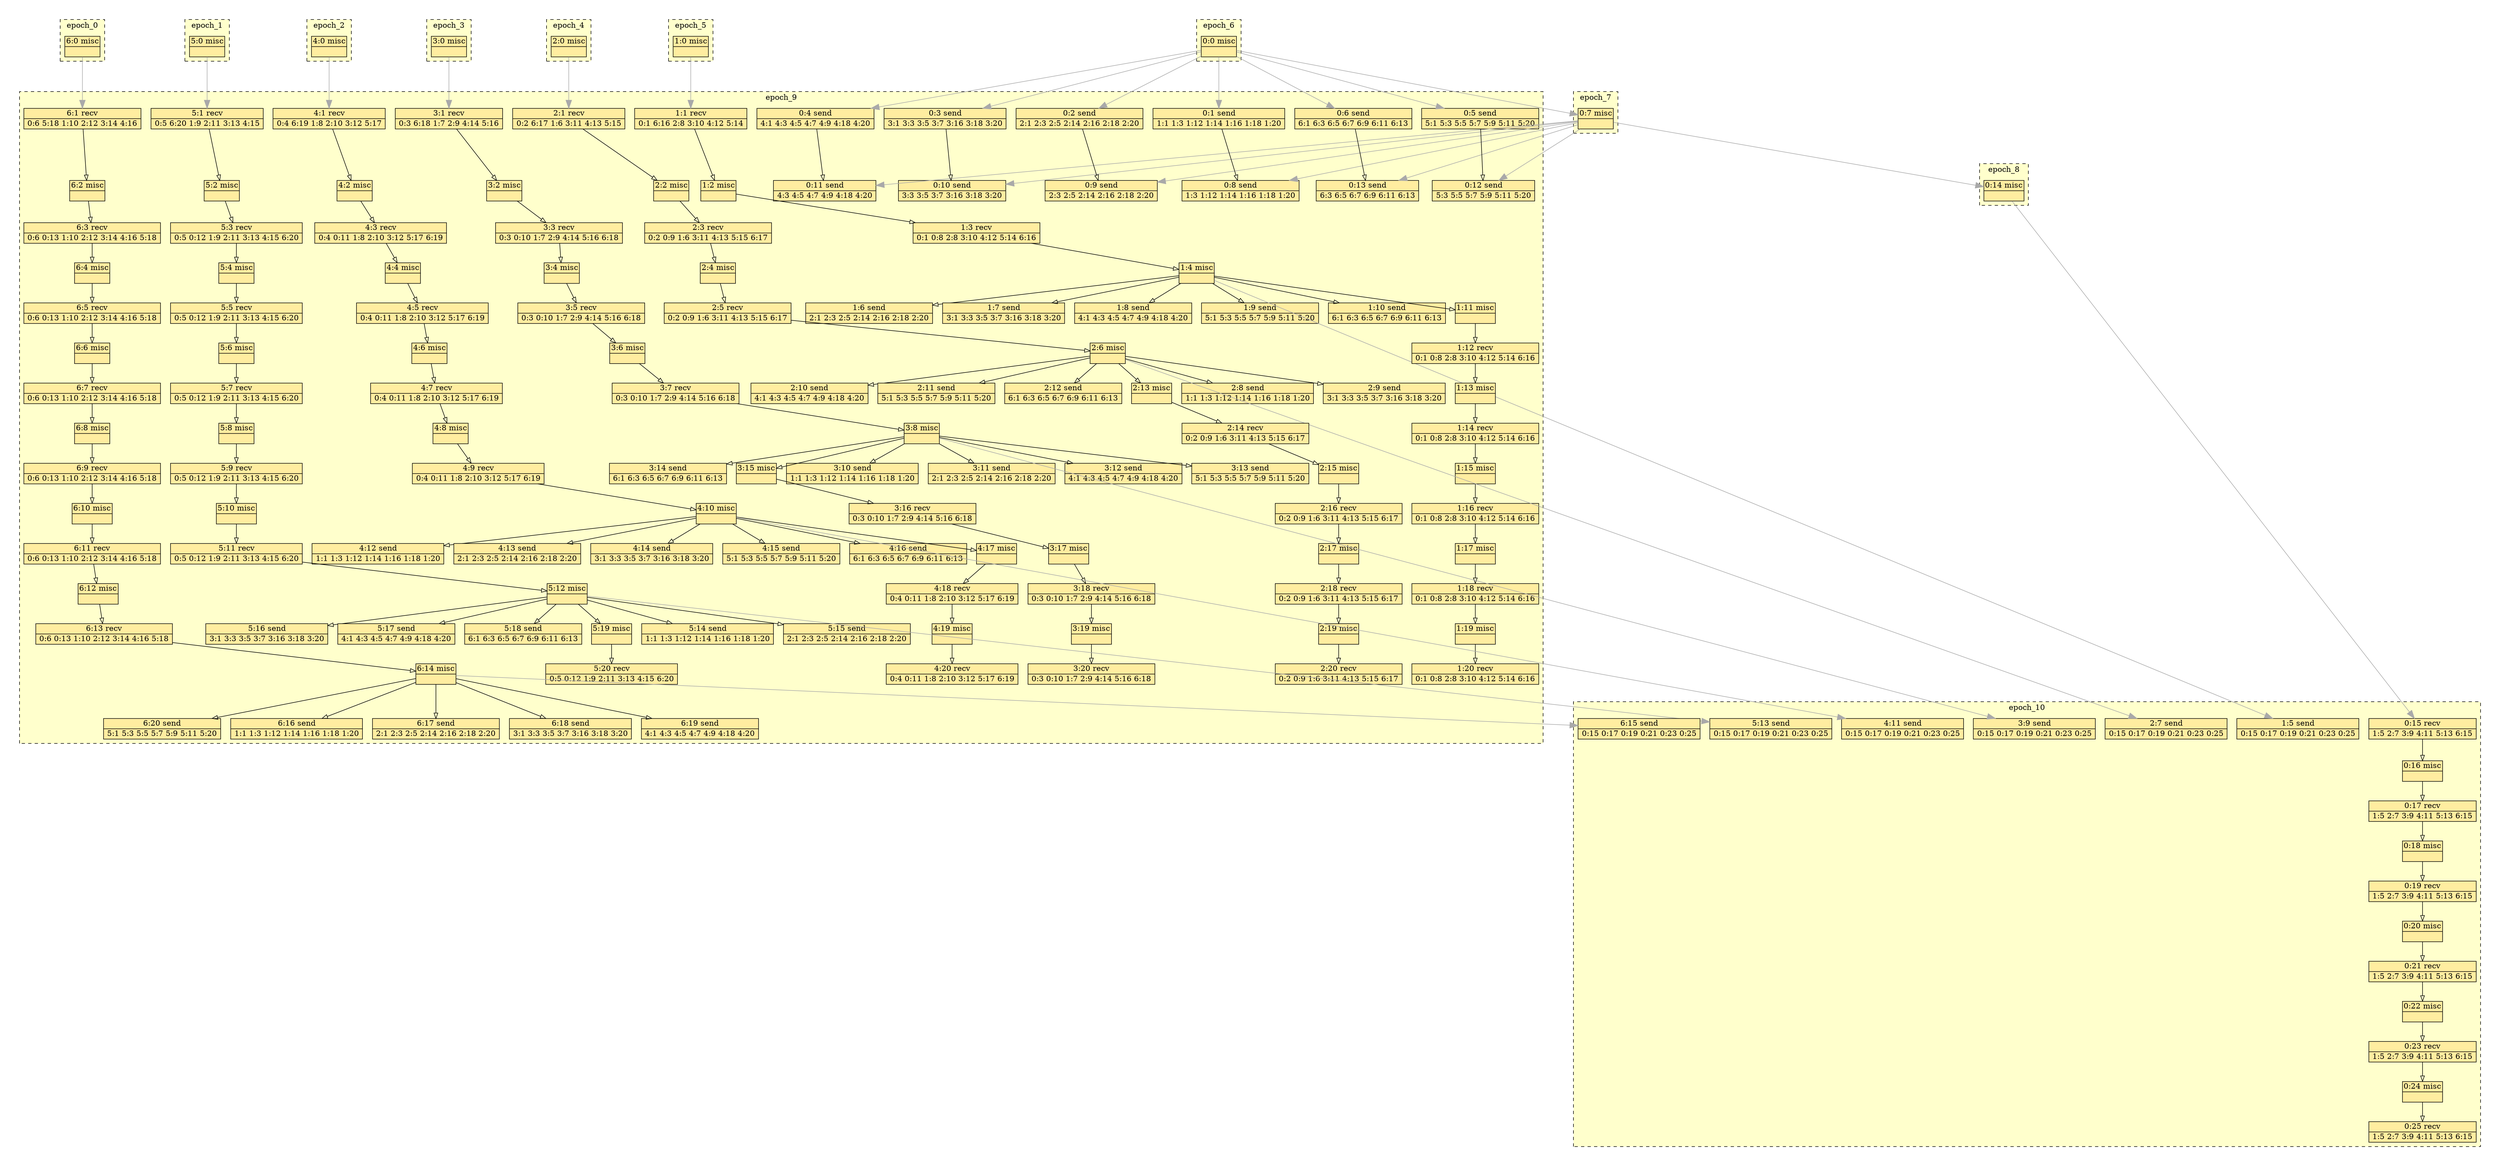 digraph{node[shape=none margin=0 style=filled colorscheme=ylorrd9 fillcolor=2];compound=true;splines=line;subgraph clusterdummy0_0{style=invis;subgraph clusterdummy0_1{style=invis;subgraph clusterdummy0_2{style=invis;subgraph cluster0{style=dashed;colorscheme=ylorrd9;bgcolor=1;edge[arrowhead=empty];label=epoch_0;131[label=<<table border="0" cellborder="0" cellspacing="0"><tr><td>6:0 misc</td></tr><hr/><tr><td> </td></tr></table>>];}}}}subgraph clusterdummy1_0{style=invis;subgraph clusterdummy1_1{style=invis;subgraph clusterdummy1_2{style=invis;subgraph cluster1{style=dashed;colorscheme=ylorrd9;bgcolor=1;edge[arrowhead=empty];label=epoch_1;110[label=<<table border="0" cellborder="0" cellspacing="0"><tr><td>5:0 misc</td></tr><hr/><tr><td> </td></tr></table>>];}}}}subgraph clusterdummy2_0{style=invis;subgraph clusterdummy2_1{style=invis;subgraph clusterdummy2_2{style=invis;subgraph cluster2{style=dashed;colorscheme=ylorrd9;bgcolor=1;edge[arrowhead=empty];label=epoch_2;89[label=<<table border="0" cellborder="0" cellspacing="0"><tr><td>4:0 misc</td></tr><hr/><tr><td> </td></tr></table>>];}}}}subgraph clusterdummy3_0{style=invis;subgraph clusterdummy3_1{style=invis;subgraph clusterdummy3_2{style=invis;subgraph cluster3{style=dashed;colorscheme=ylorrd9;bgcolor=1;edge[arrowhead=empty];label=epoch_3;68[label=<<table border="0" cellborder="0" cellspacing="0"><tr><td>3:0 misc</td></tr><hr/><tr><td> </td></tr></table>>];}}}}subgraph clusterdummy4_0{style=invis;subgraph clusterdummy4_1{style=invis;subgraph clusterdummy4_2{style=invis;subgraph cluster4{style=dashed;colorscheme=ylorrd9;bgcolor=1;edge[arrowhead=empty];label=epoch_4;47[label=<<table border="0" cellborder="0" cellspacing="0"><tr><td>2:0 misc</td></tr><hr/><tr><td> </td></tr></table>>];}}}}subgraph clusterdummy5_0{style=invis;subgraph clusterdummy5_1{style=invis;subgraph clusterdummy5_2{style=invis;subgraph cluster5{style=dashed;colorscheme=ylorrd9;bgcolor=1;edge[arrowhead=empty];label=epoch_5;26[label=<<table border="0" cellborder="0" cellspacing="0"><tr><td>1:0 misc</td></tr><hr/><tr><td> </td></tr></table>>];}}}}subgraph clusterdummy6_0{style=invis;subgraph clusterdummy6_1{style=invis;subgraph clusterdummy6_2{style=invis;subgraph cluster6{style=dashed;colorscheme=ylorrd9;bgcolor=1;edge[arrowhead=empty];label=epoch_6;0[label=<<table border="0" cellborder="0" cellspacing="0"><tr><td>0:0 misc</td></tr><hr/><tr><td> </td></tr></table>>];}}}}subgraph clusterdummy7_0{style=invis;subgraph clusterdummy7_1{style=invis;subgraph clusterdummy7_2{style=invis;subgraph cluster7{style=dashed;colorscheme=ylorrd9;bgcolor=1;edge[arrowhead=empty];label=epoch_7;7[label=<<table border="0" cellborder="0" cellspacing="0"><tr><td>0:7 misc</td></tr><hr/><tr><td> </td></tr></table>>];}}}}subgraph clusterdummy8_0{style=invis;subgraph clusterdummy8_1{style=invis;subgraph clusterdummy8_2{style=invis;subgraph cluster8{style=dashed;colorscheme=ylorrd9;bgcolor=1;edge[arrowhead=empty];label=epoch_8;14[label=<<table border="0" cellborder="0" cellspacing="0"><tr><td>0:14 misc</td></tr><hr/><tr><td> </td></tr></table>>];}}}}subgraph clusterdummy9_0{style=invis;subgraph clusterdummy9_1{style=invis;subgraph clusterdummy9_2{style=invis;subgraph cluster9{style=dashed;colorscheme=ylorrd9;bgcolor=1;edge[arrowhead=empty];label=epoch_9;1[label=<<table border="0" cellborder="0" cellspacing="0"><tr><td>0:1 send</td></tr><hr/><tr><td> 1:1 1:3 1:12 1:14 1:16 1:18 1:20 </td></tr></table>>];2[label=<<table border="0" cellborder="0" cellspacing="0"><tr><td>0:2 send</td></tr><hr/><tr><td> 2:1 2:3 2:5 2:14 2:16 2:18 2:20 </td></tr></table>>];3[label=<<table border="0" cellborder="0" cellspacing="0"><tr><td>0:3 send</td></tr><hr/><tr><td> 3:1 3:3 3:5 3:7 3:16 3:18 3:20 </td></tr></table>>];4[label=<<table border="0" cellborder="0" cellspacing="0"><tr><td>0:4 send</td></tr><hr/><tr><td> 4:1 4:3 4:5 4:7 4:9 4:18 4:20 </td></tr></table>>];5[label=<<table border="0" cellborder="0" cellspacing="0"><tr><td>0:5 send</td></tr><hr/><tr><td> 5:1 5:3 5:5 5:7 5:9 5:11 5:20 </td></tr></table>>];6[label=<<table border="0" cellborder="0" cellspacing="0"><tr><td>0:6 send</td></tr><hr/><tr><td> 6:1 6:3 6:5 6:7 6:9 6:11 6:13 </td></tr></table>>];8[label=<<table border="0" cellborder="0" cellspacing="0"><tr><td>0:8 send</td></tr><hr/><tr><td> 1:3 1:12 1:14 1:16 1:18 1:20 </td></tr></table>>];1->8;9[label=<<table border="0" cellborder="0" cellspacing="0"><tr><td>0:9 send</td></tr><hr/><tr><td> 2:3 2:5 2:14 2:16 2:18 2:20 </td></tr></table>>];2->9;10[label=<<table border="0" cellborder="0" cellspacing="0"><tr><td>0:10 send</td></tr><hr/><tr><td> 3:3 3:5 3:7 3:16 3:18 3:20 </td></tr></table>>];3->10;11[label=<<table border="0" cellborder="0" cellspacing="0"><tr><td>0:11 send</td></tr><hr/><tr><td> 4:3 4:5 4:7 4:9 4:18 4:20 </td></tr></table>>];4->11;12[label=<<table border="0" cellborder="0" cellspacing="0"><tr><td>0:12 send</td></tr><hr/><tr><td> 5:3 5:5 5:7 5:9 5:11 5:20 </td></tr></table>>];5->12;13[label=<<table border="0" cellborder="0" cellspacing="0"><tr><td>0:13 send</td></tr><hr/><tr><td> 6:3 6:5 6:7 6:9 6:11 6:13 </td></tr></table>>];6->13;27[label=<<table border="0" cellborder="0" cellspacing="0"><tr><td>1:1 recv</td></tr><hr/><tr><td> 0:1 6:16 2:8 3:10 4:12 5:14 </td></tr></table>>];28[label=<<table border="0" cellborder="0" cellspacing="0"><tr><td>1:2 misc</td></tr><hr/><tr><td> </td></tr></table>>];27->28;29[label=<<table border="0" cellborder="0" cellspacing="0"><tr><td>1:3 recv</td></tr><hr/><tr><td> 0:1 0:8 2:8 3:10 4:12 5:14 6:16 </td></tr></table>>];28->29;30[label=<<table border="0" cellborder="0" cellspacing="0"><tr><td>1:4 misc</td></tr><hr/><tr><td> </td></tr></table>>];29->30;32[label=<<table border="0" cellborder="0" cellspacing="0"><tr><td>1:6 send</td></tr><hr/><tr><td> 2:1 2:3 2:5 2:14 2:16 2:18 2:20 </td></tr></table>>];30->32;33[label=<<table border="0" cellborder="0" cellspacing="0"><tr><td>1:7 send</td></tr><hr/><tr><td> 3:1 3:3 3:5 3:7 3:16 3:18 3:20 </td></tr></table>>];30->33;34[label=<<table border="0" cellborder="0" cellspacing="0"><tr><td>1:8 send</td></tr><hr/><tr><td> 4:1 4:3 4:5 4:7 4:9 4:18 4:20 </td></tr></table>>];30->34;35[label=<<table border="0" cellborder="0" cellspacing="0"><tr><td>1:9 send</td></tr><hr/><tr><td> 5:1 5:3 5:5 5:7 5:9 5:11 5:20 </td></tr></table>>];30->35;36[label=<<table border="0" cellborder="0" cellspacing="0"><tr><td>1:10 send</td></tr><hr/><tr><td> 6:1 6:3 6:5 6:7 6:9 6:11 6:13 </td></tr></table>>];30->36;37[label=<<table border="0" cellborder="0" cellspacing="0"><tr><td>1:11 misc</td></tr><hr/><tr><td> </td></tr></table>>];30->37;38[label=<<table border="0" cellborder="0" cellspacing="0"><tr><td>1:12 recv</td></tr><hr/><tr><td> 0:1 0:8 2:8 3:10 4:12 5:14 6:16 </td></tr></table>>];37->38;39[label=<<table border="0" cellborder="0" cellspacing="0"><tr><td>1:13 misc</td></tr><hr/><tr><td> </td></tr></table>>];38->39;40[label=<<table border="0" cellborder="0" cellspacing="0"><tr><td>1:14 recv</td></tr><hr/><tr><td> 0:1 0:8 2:8 3:10 4:12 5:14 6:16 </td></tr></table>>];39->40;41[label=<<table border="0" cellborder="0" cellspacing="0"><tr><td>1:15 misc</td></tr><hr/><tr><td> </td></tr></table>>];40->41;42[label=<<table border="0" cellborder="0" cellspacing="0"><tr><td>1:16 recv</td></tr><hr/><tr><td> 0:1 0:8 2:8 3:10 4:12 5:14 6:16 </td></tr></table>>];41->42;43[label=<<table border="0" cellborder="0" cellspacing="0"><tr><td>1:17 misc</td></tr><hr/><tr><td> </td></tr></table>>];42->43;44[label=<<table border="0" cellborder="0" cellspacing="0"><tr><td>1:18 recv</td></tr><hr/><tr><td> 0:1 0:8 2:8 3:10 4:12 5:14 6:16 </td></tr></table>>];43->44;45[label=<<table border="0" cellborder="0" cellspacing="0"><tr><td>1:19 misc</td></tr><hr/><tr><td> </td></tr></table>>];44->45;46[label=<<table border="0" cellborder="0" cellspacing="0"><tr><td>1:20 recv</td></tr><hr/><tr><td> 0:1 0:8 2:8 3:10 4:12 5:14 6:16 </td></tr></table>>];45->46;48[label=<<table border="0" cellborder="0" cellspacing="0"><tr><td>2:1 recv</td></tr><hr/><tr><td> 0:2 6:17 1:6 3:11 4:13 5:15 </td></tr></table>>];49[label=<<table border="0" cellborder="0" cellspacing="0"><tr><td>2:2 misc</td></tr><hr/><tr><td> </td></tr></table>>];48->49;50[label=<<table border="0" cellborder="0" cellspacing="0"><tr><td>2:3 recv</td></tr><hr/><tr><td> 0:2 0:9 1:6 3:11 4:13 5:15 6:17 </td></tr></table>>];49->50;51[label=<<table border="0" cellborder="0" cellspacing="0"><tr><td>2:4 misc</td></tr><hr/><tr><td> </td></tr></table>>];50->51;52[label=<<table border="0" cellborder="0" cellspacing="0"><tr><td>2:5 recv</td></tr><hr/><tr><td> 0:2 0:9 1:6 3:11 4:13 5:15 6:17 </td></tr></table>>];51->52;53[label=<<table border="0" cellborder="0" cellspacing="0"><tr><td>2:6 misc</td></tr><hr/><tr><td> </td></tr></table>>];52->53;55[label=<<table border="0" cellborder="0" cellspacing="0"><tr><td>2:8 send</td></tr><hr/><tr><td> 1:1 1:3 1:12 1:14 1:16 1:18 1:20 </td></tr></table>>];53->55;56[label=<<table border="0" cellborder="0" cellspacing="0"><tr><td>2:9 send</td></tr><hr/><tr><td> 3:1 3:3 3:5 3:7 3:16 3:18 3:20 </td></tr></table>>];53->56;57[label=<<table border="0" cellborder="0" cellspacing="0"><tr><td>2:10 send</td></tr><hr/><tr><td> 4:1 4:3 4:5 4:7 4:9 4:18 4:20 </td></tr></table>>];53->57;58[label=<<table border="0" cellborder="0" cellspacing="0"><tr><td>2:11 send</td></tr><hr/><tr><td> 5:1 5:3 5:5 5:7 5:9 5:11 5:20 </td></tr></table>>];53->58;59[label=<<table border="0" cellborder="0" cellspacing="0"><tr><td>2:12 send</td></tr><hr/><tr><td> 6:1 6:3 6:5 6:7 6:9 6:11 6:13 </td></tr></table>>];53->59;60[label=<<table border="0" cellborder="0" cellspacing="0"><tr><td>2:13 misc</td></tr><hr/><tr><td> </td></tr></table>>];53->60;61[label=<<table border="0" cellborder="0" cellspacing="0"><tr><td>2:14 recv</td></tr><hr/><tr><td> 0:2 0:9 1:6 3:11 4:13 5:15 6:17 </td></tr></table>>];60->61;62[label=<<table border="0" cellborder="0" cellspacing="0"><tr><td>2:15 misc</td></tr><hr/><tr><td> </td></tr></table>>];61->62;63[label=<<table border="0" cellborder="0" cellspacing="0"><tr><td>2:16 recv</td></tr><hr/><tr><td> 0:2 0:9 1:6 3:11 4:13 5:15 6:17 </td></tr></table>>];62->63;64[label=<<table border="0" cellborder="0" cellspacing="0"><tr><td>2:17 misc</td></tr><hr/><tr><td> </td></tr></table>>];63->64;65[label=<<table border="0" cellborder="0" cellspacing="0"><tr><td>2:18 recv</td></tr><hr/><tr><td> 0:2 0:9 1:6 3:11 4:13 5:15 6:17 </td></tr></table>>];64->65;66[label=<<table border="0" cellborder="0" cellspacing="0"><tr><td>2:19 misc</td></tr><hr/><tr><td> </td></tr></table>>];65->66;67[label=<<table border="0" cellborder="0" cellspacing="0"><tr><td>2:20 recv</td></tr><hr/><tr><td> 0:2 0:9 1:6 3:11 4:13 5:15 6:17 </td></tr></table>>];66->67;69[label=<<table border="0" cellborder="0" cellspacing="0"><tr><td>3:1 recv</td></tr><hr/><tr><td> 0:3 6:18 1:7 2:9 4:14 5:16 </td></tr></table>>];70[label=<<table border="0" cellborder="0" cellspacing="0"><tr><td>3:2 misc</td></tr><hr/><tr><td> </td></tr></table>>];69->70;71[label=<<table border="0" cellborder="0" cellspacing="0"><tr><td>3:3 recv</td></tr><hr/><tr><td> 0:3 0:10 1:7 2:9 4:14 5:16 6:18 </td></tr></table>>];70->71;72[label=<<table border="0" cellborder="0" cellspacing="0"><tr><td>3:4 misc</td></tr><hr/><tr><td> </td></tr></table>>];71->72;73[label=<<table border="0" cellborder="0" cellspacing="0"><tr><td>3:5 recv</td></tr><hr/><tr><td> 0:3 0:10 1:7 2:9 4:14 5:16 6:18 </td></tr></table>>];72->73;74[label=<<table border="0" cellborder="0" cellspacing="0"><tr><td>3:6 misc</td></tr><hr/><tr><td> </td></tr></table>>];73->74;75[label=<<table border="0" cellborder="0" cellspacing="0"><tr><td>3:7 recv</td></tr><hr/><tr><td> 0:3 0:10 1:7 2:9 4:14 5:16 6:18 </td></tr></table>>];74->75;76[label=<<table border="0" cellborder="0" cellspacing="0"><tr><td>3:8 misc</td></tr><hr/><tr><td> </td></tr></table>>];75->76;78[label=<<table border="0" cellborder="0" cellspacing="0"><tr><td>3:10 send</td></tr><hr/><tr><td> 1:1 1:3 1:12 1:14 1:16 1:18 1:20 </td></tr></table>>];76->78;79[label=<<table border="0" cellborder="0" cellspacing="0"><tr><td>3:11 send</td></tr><hr/><tr><td> 2:1 2:3 2:5 2:14 2:16 2:18 2:20 </td></tr></table>>];76->79;80[label=<<table border="0" cellborder="0" cellspacing="0"><tr><td>3:12 send</td></tr><hr/><tr><td> 4:1 4:3 4:5 4:7 4:9 4:18 4:20 </td></tr></table>>];76->80;81[label=<<table border="0" cellborder="0" cellspacing="0"><tr><td>3:13 send</td></tr><hr/><tr><td> 5:1 5:3 5:5 5:7 5:9 5:11 5:20 </td></tr></table>>];76->81;82[label=<<table border="0" cellborder="0" cellspacing="0"><tr><td>3:14 send</td></tr><hr/><tr><td> 6:1 6:3 6:5 6:7 6:9 6:11 6:13 </td></tr></table>>];76->82;83[label=<<table border="0" cellborder="0" cellspacing="0"><tr><td>3:15 misc</td></tr><hr/><tr><td> </td></tr></table>>];76->83;84[label=<<table border="0" cellborder="0" cellspacing="0"><tr><td>3:16 recv</td></tr><hr/><tr><td> 0:3 0:10 1:7 2:9 4:14 5:16 6:18 </td></tr></table>>];83->84;85[label=<<table border="0" cellborder="0" cellspacing="0"><tr><td>3:17 misc</td></tr><hr/><tr><td> </td></tr></table>>];84->85;86[label=<<table border="0" cellborder="0" cellspacing="0"><tr><td>3:18 recv</td></tr><hr/><tr><td> 0:3 0:10 1:7 2:9 4:14 5:16 6:18 </td></tr></table>>];85->86;87[label=<<table border="0" cellborder="0" cellspacing="0"><tr><td>3:19 misc</td></tr><hr/><tr><td> </td></tr></table>>];86->87;88[label=<<table border="0" cellborder="0" cellspacing="0"><tr><td>3:20 recv</td></tr><hr/><tr><td> 0:3 0:10 1:7 2:9 4:14 5:16 6:18 </td></tr></table>>];87->88;90[label=<<table border="0" cellborder="0" cellspacing="0"><tr><td>4:1 recv</td></tr><hr/><tr><td> 0:4 6:19 1:8 2:10 3:12 5:17 </td></tr></table>>];91[label=<<table border="0" cellborder="0" cellspacing="0"><tr><td>4:2 misc</td></tr><hr/><tr><td> </td></tr></table>>];90->91;92[label=<<table border="0" cellborder="0" cellspacing="0"><tr><td>4:3 recv</td></tr><hr/><tr><td> 0:4 0:11 1:8 2:10 3:12 5:17 6:19 </td></tr></table>>];91->92;93[label=<<table border="0" cellborder="0" cellspacing="0"><tr><td>4:4 misc</td></tr><hr/><tr><td> </td></tr></table>>];92->93;94[label=<<table border="0" cellborder="0" cellspacing="0"><tr><td>4:5 recv</td></tr><hr/><tr><td> 0:4 0:11 1:8 2:10 3:12 5:17 6:19 </td></tr></table>>];93->94;95[label=<<table border="0" cellborder="0" cellspacing="0"><tr><td>4:6 misc</td></tr><hr/><tr><td> </td></tr></table>>];94->95;96[label=<<table border="0" cellborder="0" cellspacing="0"><tr><td>4:7 recv</td></tr><hr/><tr><td> 0:4 0:11 1:8 2:10 3:12 5:17 6:19 </td></tr></table>>];95->96;97[label=<<table border="0" cellborder="0" cellspacing="0"><tr><td>4:8 misc</td></tr><hr/><tr><td> </td></tr></table>>];96->97;98[label=<<table border="0" cellborder="0" cellspacing="0"><tr><td>4:9 recv</td></tr><hr/><tr><td> 0:4 0:11 1:8 2:10 3:12 5:17 6:19 </td></tr></table>>];97->98;99[label=<<table border="0" cellborder="0" cellspacing="0"><tr><td>4:10 misc</td></tr><hr/><tr><td> </td></tr></table>>];98->99;101[label=<<table border="0" cellborder="0" cellspacing="0"><tr><td>4:12 send</td></tr><hr/><tr><td> 1:1 1:3 1:12 1:14 1:16 1:18 1:20 </td></tr></table>>];99->101;102[label=<<table border="0" cellborder="0" cellspacing="0"><tr><td>4:13 send</td></tr><hr/><tr><td> 2:1 2:3 2:5 2:14 2:16 2:18 2:20 </td></tr></table>>];99->102;103[label=<<table border="0" cellborder="0" cellspacing="0"><tr><td>4:14 send</td></tr><hr/><tr><td> 3:1 3:3 3:5 3:7 3:16 3:18 3:20 </td></tr></table>>];99->103;104[label=<<table border="0" cellborder="0" cellspacing="0"><tr><td>4:15 send</td></tr><hr/><tr><td> 5:1 5:3 5:5 5:7 5:9 5:11 5:20 </td></tr></table>>];99->104;105[label=<<table border="0" cellborder="0" cellspacing="0"><tr><td>4:16 send</td></tr><hr/><tr><td> 6:1 6:3 6:5 6:7 6:9 6:11 6:13 </td></tr></table>>];99->105;106[label=<<table border="0" cellborder="0" cellspacing="0"><tr><td>4:17 misc</td></tr><hr/><tr><td> </td></tr></table>>];99->106;107[label=<<table border="0" cellborder="0" cellspacing="0"><tr><td>4:18 recv</td></tr><hr/><tr><td> 0:4 0:11 1:8 2:10 3:12 5:17 6:19 </td></tr></table>>];106->107;108[label=<<table border="0" cellborder="0" cellspacing="0"><tr><td>4:19 misc</td></tr><hr/><tr><td> </td></tr></table>>];107->108;109[label=<<table border="0" cellborder="0" cellspacing="0"><tr><td>4:20 recv</td></tr><hr/><tr><td> 0:4 0:11 1:8 2:10 3:12 5:17 6:19 </td></tr></table>>];108->109;111[label=<<table border="0" cellborder="0" cellspacing="0"><tr><td>5:1 recv</td></tr><hr/><tr><td> 0:5 6:20 1:9 2:11 3:13 4:15 </td></tr></table>>];112[label=<<table border="0" cellborder="0" cellspacing="0"><tr><td>5:2 misc</td></tr><hr/><tr><td> </td></tr></table>>];111->112;113[label=<<table border="0" cellborder="0" cellspacing="0"><tr><td>5:3 recv</td></tr><hr/><tr><td> 0:5 0:12 1:9 2:11 3:13 4:15 6:20 </td></tr></table>>];112->113;114[label=<<table border="0" cellborder="0" cellspacing="0"><tr><td>5:4 misc</td></tr><hr/><tr><td> </td></tr></table>>];113->114;115[label=<<table border="0" cellborder="0" cellspacing="0"><tr><td>5:5 recv</td></tr><hr/><tr><td> 0:5 0:12 1:9 2:11 3:13 4:15 6:20 </td></tr></table>>];114->115;116[label=<<table border="0" cellborder="0" cellspacing="0"><tr><td>5:6 misc</td></tr><hr/><tr><td> </td></tr></table>>];115->116;117[label=<<table border="0" cellborder="0" cellspacing="0"><tr><td>5:7 recv</td></tr><hr/><tr><td> 0:5 0:12 1:9 2:11 3:13 4:15 6:20 </td></tr></table>>];116->117;118[label=<<table border="0" cellborder="0" cellspacing="0"><tr><td>5:8 misc</td></tr><hr/><tr><td> </td></tr></table>>];117->118;119[label=<<table border="0" cellborder="0" cellspacing="0"><tr><td>5:9 recv</td></tr><hr/><tr><td> 0:5 0:12 1:9 2:11 3:13 4:15 6:20 </td></tr></table>>];118->119;120[label=<<table border="0" cellborder="0" cellspacing="0"><tr><td>5:10 misc</td></tr><hr/><tr><td> </td></tr></table>>];119->120;121[label=<<table border="0" cellborder="0" cellspacing="0"><tr><td>5:11 recv</td></tr><hr/><tr><td> 0:5 0:12 1:9 2:11 3:13 4:15 6:20 </td></tr></table>>];120->121;122[label=<<table border="0" cellborder="0" cellspacing="0"><tr><td>5:12 misc</td></tr><hr/><tr><td> </td></tr></table>>];121->122;124[label=<<table border="0" cellborder="0" cellspacing="0"><tr><td>5:14 send</td></tr><hr/><tr><td> 1:1 1:3 1:12 1:14 1:16 1:18 1:20 </td></tr></table>>];122->124;125[label=<<table border="0" cellborder="0" cellspacing="0"><tr><td>5:15 send</td></tr><hr/><tr><td> 2:1 2:3 2:5 2:14 2:16 2:18 2:20 </td></tr></table>>];122->125;126[label=<<table border="0" cellborder="0" cellspacing="0"><tr><td>5:16 send</td></tr><hr/><tr><td> 3:1 3:3 3:5 3:7 3:16 3:18 3:20 </td></tr></table>>];122->126;127[label=<<table border="0" cellborder="0" cellspacing="0"><tr><td>5:17 send</td></tr><hr/><tr><td> 4:1 4:3 4:5 4:7 4:9 4:18 4:20 </td></tr></table>>];122->127;128[label=<<table border="0" cellborder="0" cellspacing="0"><tr><td>5:18 send</td></tr><hr/><tr><td> 6:1 6:3 6:5 6:7 6:9 6:11 6:13 </td></tr></table>>];122->128;129[label=<<table border="0" cellborder="0" cellspacing="0"><tr><td>5:19 misc</td></tr><hr/><tr><td> </td></tr></table>>];122->129;130[label=<<table border="0" cellborder="0" cellspacing="0"><tr><td>5:20 recv</td></tr><hr/><tr><td> 0:5 0:12 1:9 2:11 3:13 4:15 6:20 </td></tr></table>>];129->130;132[label=<<table border="0" cellborder="0" cellspacing="0"><tr><td>6:1 recv</td></tr><hr/><tr><td> 0:6 5:18 1:10 2:12 3:14 4:16 </td></tr></table>>];133[label=<<table border="0" cellborder="0" cellspacing="0"><tr><td>6:2 misc</td></tr><hr/><tr><td> </td></tr></table>>];132->133;134[label=<<table border="0" cellborder="0" cellspacing="0"><tr><td>6:3 recv</td></tr><hr/><tr><td> 0:6 0:13 1:10 2:12 3:14 4:16 5:18 </td></tr></table>>];133->134;135[label=<<table border="0" cellborder="0" cellspacing="0"><tr><td>6:4 misc</td></tr><hr/><tr><td> </td></tr></table>>];134->135;136[label=<<table border="0" cellborder="0" cellspacing="0"><tr><td>6:5 recv</td></tr><hr/><tr><td> 0:6 0:13 1:10 2:12 3:14 4:16 5:18 </td></tr></table>>];135->136;137[label=<<table border="0" cellborder="0" cellspacing="0"><tr><td>6:6 misc</td></tr><hr/><tr><td> </td></tr></table>>];136->137;138[label=<<table border="0" cellborder="0" cellspacing="0"><tr><td>6:7 recv</td></tr><hr/><tr><td> 0:6 0:13 1:10 2:12 3:14 4:16 5:18 </td></tr></table>>];137->138;139[label=<<table border="0" cellborder="0" cellspacing="0"><tr><td>6:8 misc</td></tr><hr/><tr><td> </td></tr></table>>];138->139;140[label=<<table border="0" cellborder="0" cellspacing="0"><tr><td>6:9 recv</td></tr><hr/><tr><td> 0:6 0:13 1:10 2:12 3:14 4:16 5:18 </td></tr></table>>];139->140;141[label=<<table border="0" cellborder="0" cellspacing="0"><tr><td>6:10 misc</td></tr><hr/><tr><td> </td></tr></table>>];140->141;142[label=<<table border="0" cellborder="0" cellspacing="0"><tr><td>6:11 recv</td></tr><hr/><tr><td> 0:6 0:13 1:10 2:12 3:14 4:16 5:18 </td></tr></table>>];141->142;143[label=<<table border="0" cellborder="0" cellspacing="0"><tr><td>6:12 misc</td></tr><hr/><tr><td> </td></tr></table>>];142->143;144[label=<<table border="0" cellborder="0" cellspacing="0"><tr><td>6:13 recv</td></tr><hr/><tr><td> 0:6 0:13 1:10 2:12 3:14 4:16 5:18 </td></tr></table>>];143->144;145[label=<<table border="0" cellborder="0" cellspacing="0"><tr><td>6:14 misc</td></tr><hr/><tr><td> </td></tr></table>>];144->145;147[label=<<table border="0" cellborder="0" cellspacing="0"><tr><td>6:16 send</td></tr><hr/><tr><td> 1:1 1:3 1:12 1:14 1:16 1:18 1:20 </td></tr></table>>];145->147;148[label=<<table border="0" cellborder="0" cellspacing="0"><tr><td>6:17 send</td></tr><hr/><tr><td> 2:1 2:3 2:5 2:14 2:16 2:18 2:20 </td></tr></table>>];145->148;149[label=<<table border="0" cellborder="0" cellspacing="0"><tr><td>6:18 send</td></tr><hr/><tr><td> 3:1 3:3 3:5 3:7 3:16 3:18 3:20 </td></tr></table>>];145->149;150[label=<<table border="0" cellborder="0" cellspacing="0"><tr><td>6:19 send</td></tr><hr/><tr><td> 4:1 4:3 4:5 4:7 4:9 4:18 4:20 </td></tr></table>>];145->150;151[label=<<table border="0" cellborder="0" cellspacing="0"><tr><td>6:20 send</td></tr><hr/><tr><td> 5:1 5:3 5:5 5:7 5:9 5:11 5:20 </td></tr></table>>];145->151;}}}}subgraph clusterdummy10_0{style=invis;subgraph clusterdummy10_1{style=invis;subgraph clusterdummy10_2{style=invis;subgraph cluster10{style=dashed;colorscheme=ylorrd9;bgcolor=1;edge[arrowhead=empty];label=epoch_10;15[label=<<table border="0" cellborder="0" cellspacing="0"><tr><td>0:15 recv</td></tr><hr/><tr><td> 1:5 2:7 3:9 4:11 5:13 6:15 </td></tr></table>>];16[label=<<table border="0" cellborder="0" cellspacing="0"><tr><td>0:16 misc</td></tr><hr/><tr><td> </td></tr></table>>];15->16;17[label=<<table border="0" cellborder="0" cellspacing="0"><tr><td>0:17 recv</td></tr><hr/><tr><td> 1:5 2:7 3:9 4:11 5:13 6:15 </td></tr></table>>];16->17;18[label=<<table border="0" cellborder="0" cellspacing="0"><tr><td>0:18 misc</td></tr><hr/><tr><td> </td></tr></table>>];17->18;19[label=<<table border="0" cellborder="0" cellspacing="0"><tr><td>0:19 recv</td></tr><hr/><tr><td> 1:5 2:7 3:9 4:11 5:13 6:15 </td></tr></table>>];18->19;20[label=<<table border="0" cellborder="0" cellspacing="0"><tr><td>0:20 misc</td></tr><hr/><tr><td> </td></tr></table>>];19->20;21[label=<<table border="0" cellborder="0" cellspacing="0"><tr><td>0:21 recv</td></tr><hr/><tr><td> 1:5 2:7 3:9 4:11 5:13 6:15 </td></tr></table>>];20->21;22[label=<<table border="0" cellborder="0" cellspacing="0"><tr><td>0:22 misc</td></tr><hr/><tr><td> </td></tr></table>>];21->22;23[label=<<table border="0" cellborder="0" cellspacing="0"><tr><td>0:23 recv</td></tr><hr/><tr><td> 1:5 2:7 3:9 4:11 5:13 6:15 </td></tr></table>>];22->23;24[label=<<table border="0" cellborder="0" cellspacing="0"><tr><td>0:24 misc</td></tr><hr/><tr><td> </td></tr></table>>];23->24;25[label=<<table border="0" cellborder="0" cellspacing="0"><tr><td>0:25 recv</td></tr><hr/><tr><td> 1:5 2:7 3:9 4:11 5:13 6:15 </td></tr></table>>];24->25;31[label=<<table border="0" cellborder="0" cellspacing="0"><tr><td>1:5 send</td></tr><hr/><tr><td> 0:15 0:17 0:19 0:21 0:23 0:25 </td></tr></table>>];54[label=<<table border="0" cellborder="0" cellspacing="0"><tr><td>2:7 send</td></tr><hr/><tr><td> 0:15 0:17 0:19 0:21 0:23 0:25 </td></tr></table>>];77[label=<<table border="0" cellborder="0" cellspacing="0"><tr><td>3:9 send</td></tr><hr/><tr><td> 0:15 0:17 0:19 0:21 0:23 0:25 </td></tr></table>>];100[label=<<table border="0" cellborder="0" cellspacing="0"><tr><td>4:11 send</td></tr><hr/><tr><td> 0:15 0:17 0:19 0:21 0:23 0:25 </td></tr></table>>];123[label=<<table border="0" cellborder="0" cellspacing="0"><tr><td>5:13 send</td></tr><hr/><tr><td> 0:15 0:17 0:19 0:21 0:23 0:25 </td></tr></table>>];146[label=<<table border="0" cellborder="0" cellspacing="0"><tr><td>6:15 send</td></tr><hr/><tr><td> 0:15 0:17 0:19 0:21 0:23 0:25 </td></tr></table>>];}}}}subgraph clusterdummy11_0{style=invis;subgraph clusterdummy11_1{style=invis;subgraph clusterdummy11_2{style=invis;subgraph cluster11{style=dashed;colorscheme=ylorrd9;bgcolor=1;edge[arrowhead=empty];label=epoch_11;}}}}subgraph{edge[color=darkgray arrowsize=1.5];0->1;0->2;0->3;0->4;0->5;0->6;0->7;7->8;7->9;7->10;7->11;7->12;7->13;7->14;14->15;26->27;30->31;47->48;53->54;68->69;76->77;89->90;99->100;110->111;122->123;131->132;145->146;}}